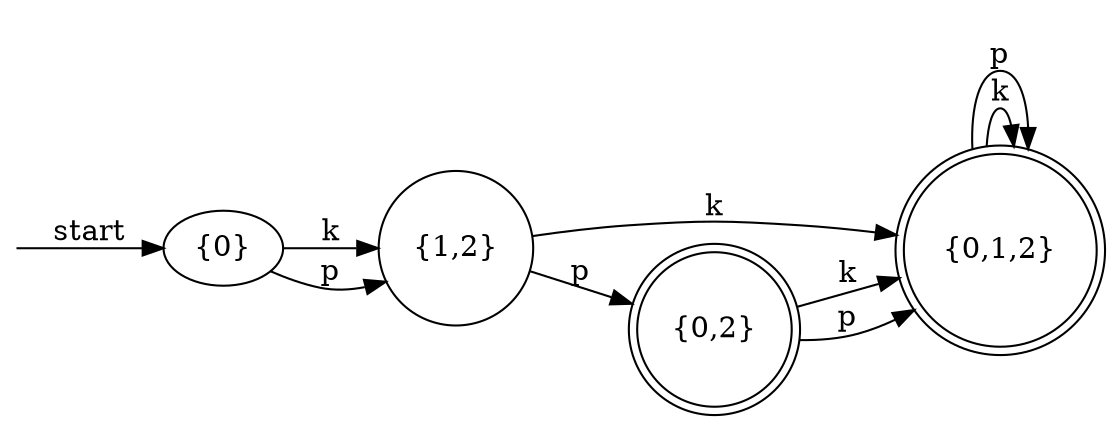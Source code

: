 digraph dfa {
    rankdir = LR;
    __start [style = invis, shape = point];
    __start -> "{0}" [ label = "start" ];
    node [shape = doublecircle]; "{0}" "{0,1,2}" "{0,2}"
    node [shape = circle];
    "{0}" -> "{1,2}" [ label = "k" ];
    "{0}" -> "{1,2}" [ label = "p" ];
    "{1,2}" -> "{0,1,2}" [ label = "k" ];
    "{1,2}" -> "{0,2}" [ label = "p" ];
    "{0,1,2}" -> "{0,1,2}" [ label = "k" ];
    "{0,1,2}" -> "{0,1,2}" [ label = "p" ];
    "{0,2}" -> "{0,1,2}" [ label = "k" ];
    "{0,2}" -> "{0,1,2}" [ label = "p" ];
}
